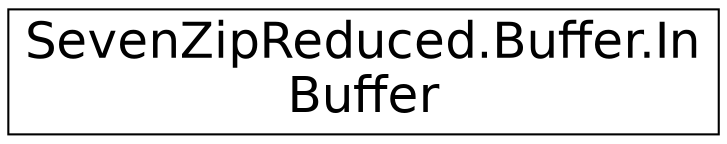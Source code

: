 digraph "Graphical Class Hierarchy"
{
  edge [fontname="Helvetica",fontsize="24",labelfontname="Helvetica",labelfontsize="24"];
  node [fontname="Helvetica",fontsize="24",shape=record];
  rankdir="LR";
  Node1 [label="SevenZipReduced.Buffer.In\lBuffer",height=0.2,width=0.4,color="black", fillcolor="white", style="filled",URL="$class_seven_zip_reduced_1_1_buffer_1_1_in_buffer.html"];
}
